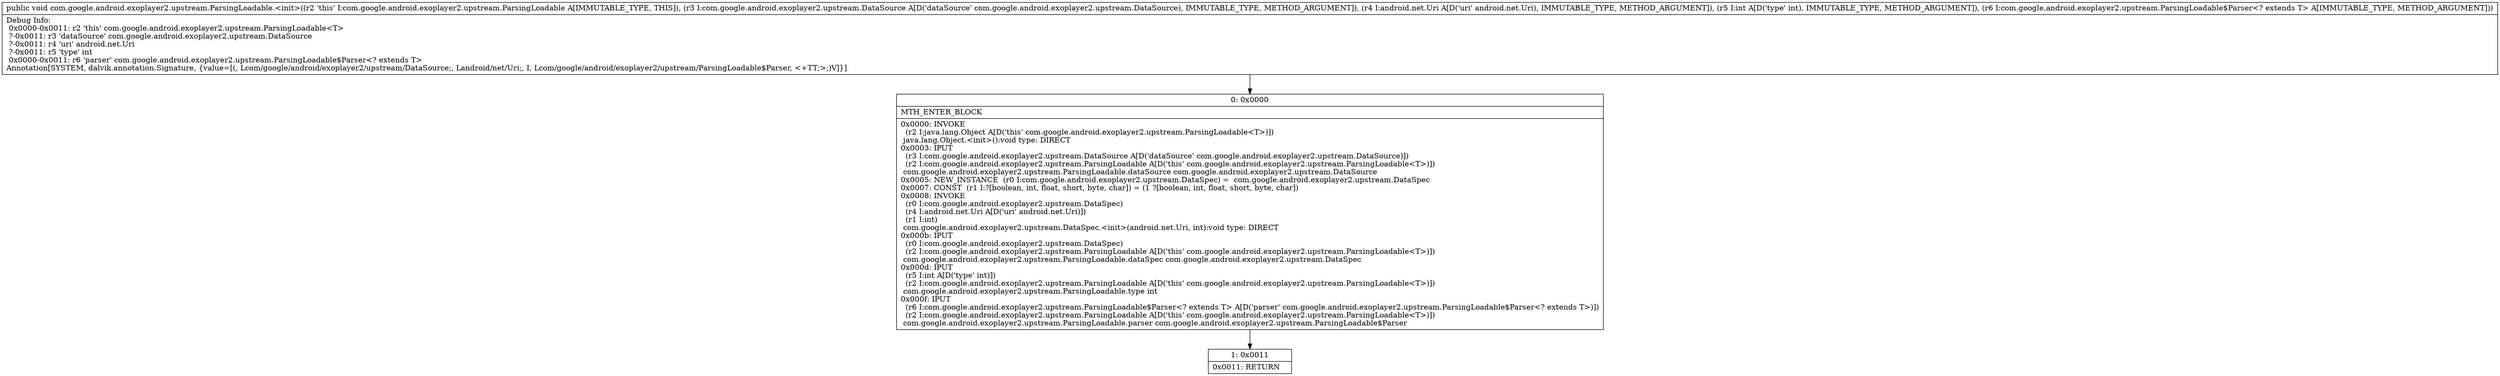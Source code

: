digraph "CFG forcom.google.android.exoplayer2.upstream.ParsingLoadable.\<init\>(Lcom\/google\/android\/exoplayer2\/upstream\/DataSource;Landroid\/net\/Uri;ILcom\/google\/android\/exoplayer2\/upstream\/ParsingLoadable$Parser;)V" {
Node_0 [shape=record,label="{0\:\ 0x0000|MTH_ENTER_BLOCK\l|0x0000: INVOKE  \l  (r2 I:java.lang.Object A[D('this' com.google.android.exoplayer2.upstream.ParsingLoadable\<T\>)])\l java.lang.Object.\<init\>():void type: DIRECT \l0x0003: IPUT  \l  (r3 I:com.google.android.exoplayer2.upstream.DataSource A[D('dataSource' com.google.android.exoplayer2.upstream.DataSource)])\l  (r2 I:com.google.android.exoplayer2.upstream.ParsingLoadable A[D('this' com.google.android.exoplayer2.upstream.ParsingLoadable\<T\>)])\l com.google.android.exoplayer2.upstream.ParsingLoadable.dataSource com.google.android.exoplayer2.upstream.DataSource \l0x0005: NEW_INSTANCE  (r0 I:com.google.android.exoplayer2.upstream.DataSpec) =  com.google.android.exoplayer2.upstream.DataSpec \l0x0007: CONST  (r1 I:?[boolean, int, float, short, byte, char]) = (1 ?[boolean, int, float, short, byte, char]) \l0x0008: INVOKE  \l  (r0 I:com.google.android.exoplayer2.upstream.DataSpec)\l  (r4 I:android.net.Uri A[D('uri' android.net.Uri)])\l  (r1 I:int)\l com.google.android.exoplayer2.upstream.DataSpec.\<init\>(android.net.Uri, int):void type: DIRECT \l0x000b: IPUT  \l  (r0 I:com.google.android.exoplayer2.upstream.DataSpec)\l  (r2 I:com.google.android.exoplayer2.upstream.ParsingLoadable A[D('this' com.google.android.exoplayer2.upstream.ParsingLoadable\<T\>)])\l com.google.android.exoplayer2.upstream.ParsingLoadable.dataSpec com.google.android.exoplayer2.upstream.DataSpec \l0x000d: IPUT  \l  (r5 I:int A[D('type' int)])\l  (r2 I:com.google.android.exoplayer2.upstream.ParsingLoadable A[D('this' com.google.android.exoplayer2.upstream.ParsingLoadable\<T\>)])\l com.google.android.exoplayer2.upstream.ParsingLoadable.type int \l0x000f: IPUT  \l  (r6 I:com.google.android.exoplayer2.upstream.ParsingLoadable$Parser\<? extends T\> A[D('parser' com.google.android.exoplayer2.upstream.ParsingLoadable$Parser\<? extends T\>)])\l  (r2 I:com.google.android.exoplayer2.upstream.ParsingLoadable A[D('this' com.google.android.exoplayer2.upstream.ParsingLoadable\<T\>)])\l com.google.android.exoplayer2.upstream.ParsingLoadable.parser com.google.android.exoplayer2.upstream.ParsingLoadable$Parser \l}"];
Node_1 [shape=record,label="{1\:\ 0x0011|0x0011: RETURN   \l}"];
MethodNode[shape=record,label="{public void com.google.android.exoplayer2.upstream.ParsingLoadable.\<init\>((r2 'this' I:com.google.android.exoplayer2.upstream.ParsingLoadable A[IMMUTABLE_TYPE, THIS]), (r3 I:com.google.android.exoplayer2.upstream.DataSource A[D('dataSource' com.google.android.exoplayer2.upstream.DataSource), IMMUTABLE_TYPE, METHOD_ARGUMENT]), (r4 I:android.net.Uri A[D('uri' android.net.Uri), IMMUTABLE_TYPE, METHOD_ARGUMENT]), (r5 I:int A[D('type' int), IMMUTABLE_TYPE, METHOD_ARGUMENT]), (r6 I:com.google.android.exoplayer2.upstream.ParsingLoadable$Parser\<? extends T\> A[IMMUTABLE_TYPE, METHOD_ARGUMENT]))  | Debug Info:\l  0x0000\-0x0011: r2 'this' com.google.android.exoplayer2.upstream.ParsingLoadable\<T\>\l  ?\-0x0011: r3 'dataSource' com.google.android.exoplayer2.upstream.DataSource\l  ?\-0x0011: r4 'uri' android.net.Uri\l  ?\-0x0011: r5 'type' int\l  0x0000\-0x0011: r6 'parser' com.google.android.exoplayer2.upstream.ParsingLoadable$Parser\<? extends T\>\lAnnotation[SYSTEM, dalvik.annotation.Signature, \{value=[(, Lcom\/google\/android\/exoplayer2\/upstream\/DataSource;, Landroid\/net\/Uri;, I, Lcom\/google\/android\/exoplayer2\/upstream\/ParsingLoadable$Parser, \<+TT;\>;)V]\}]\l}"];
MethodNode -> Node_0;
Node_0 -> Node_1;
}

